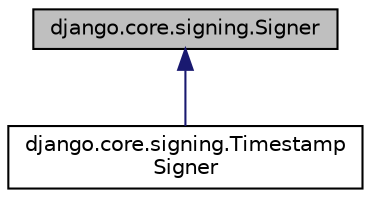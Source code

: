 digraph "django.core.signing.Signer"
{
 // LATEX_PDF_SIZE
  edge [fontname="Helvetica",fontsize="10",labelfontname="Helvetica",labelfontsize="10"];
  node [fontname="Helvetica",fontsize="10",shape=record];
  Node1 [label="django.core.signing.Signer",height=0.2,width=0.4,color="black", fillcolor="grey75", style="filled", fontcolor="black",tooltip=" "];
  Node1 -> Node2 [dir="back",color="midnightblue",fontsize="10",style="solid",fontname="Helvetica"];
  Node2 [label="django.core.signing.Timestamp\lSigner",height=0.2,width=0.4,color="black", fillcolor="white", style="filled",URL="$classdjango_1_1core_1_1signing_1_1_timestamp_signer.html",tooltip=" "];
}
